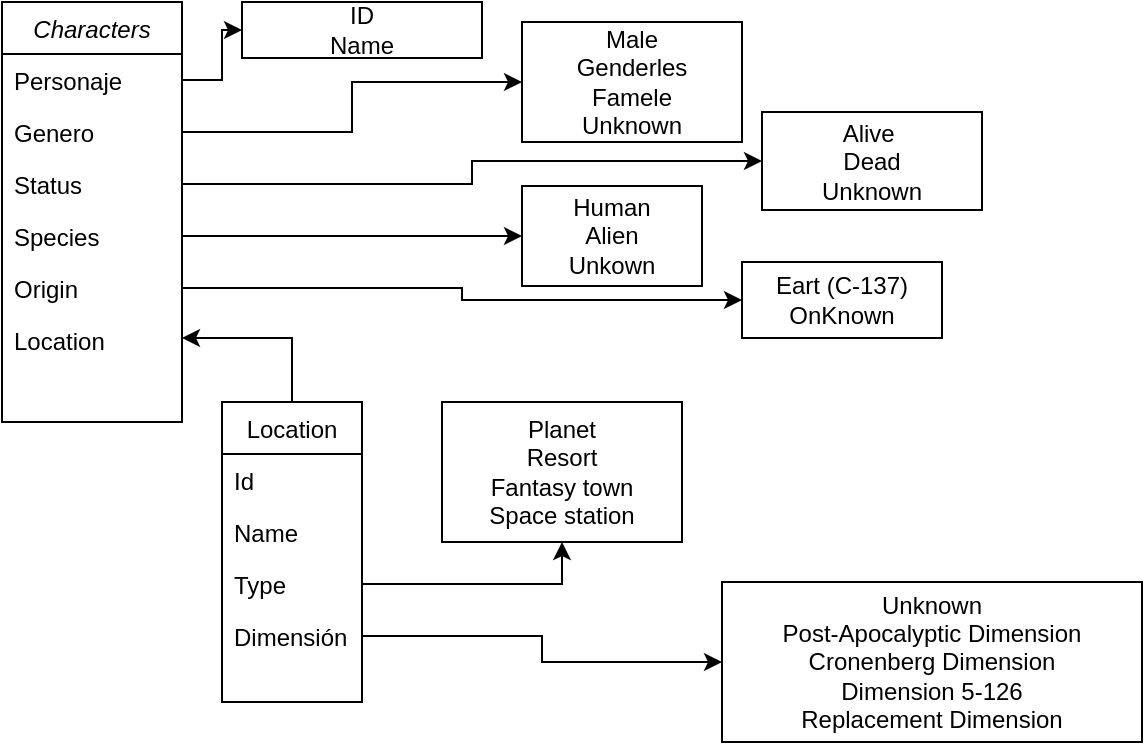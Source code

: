 <mxfile version="21.0.8" type="github">
  <diagram id="C5RBs43oDa-KdzZeNtuy" name="Page-1">
    <mxGraphModel dx="1050" dy="541" grid="1" gridSize="10" guides="1" tooltips="1" connect="1" arrows="1" fold="1" page="1" pageScale="1" pageWidth="827" pageHeight="1169" math="0" shadow="0">
      <root>
        <mxCell id="WIyWlLk6GJQsqaUBKTNV-0" />
        <mxCell id="WIyWlLk6GJQsqaUBKTNV-1" parent="WIyWlLk6GJQsqaUBKTNV-0" />
        <mxCell id="zkfFHV4jXpPFQw0GAbJ--0" value="Characters" style="swimlane;fontStyle=2;align=center;verticalAlign=top;childLayout=stackLayout;horizontal=1;startSize=26;horizontalStack=0;resizeParent=1;resizeLast=0;collapsible=1;marginBottom=0;rounded=0;shadow=0;strokeWidth=1;" parent="WIyWlLk6GJQsqaUBKTNV-1" vertex="1">
          <mxGeometry width="90" height="210" as="geometry">
            <mxRectangle x="220" y="120" width="160" height="26" as="alternateBounds" />
          </mxGeometry>
        </mxCell>
        <mxCell id="4PXZzHdIkV72jyfC1fxU-6" value="Personaje" style="text;align=left;verticalAlign=top;spacingLeft=4;spacingRight=4;overflow=hidden;rotatable=0;points=[[0,0.5],[1,0.5]];portConstraint=eastwest;" vertex="1" parent="zkfFHV4jXpPFQw0GAbJ--0">
          <mxGeometry y="26" width="90" height="26" as="geometry" />
        </mxCell>
        <mxCell id="zkfFHV4jXpPFQw0GAbJ--2" value="Genero" style="text;align=left;verticalAlign=top;spacingLeft=4;spacingRight=4;overflow=hidden;rotatable=0;points=[[0,0.5],[1,0.5]];portConstraint=eastwest;rounded=0;shadow=0;html=0;" parent="zkfFHV4jXpPFQw0GAbJ--0" vertex="1">
          <mxGeometry y="52" width="90" height="26" as="geometry" />
        </mxCell>
        <mxCell id="zkfFHV4jXpPFQw0GAbJ--3" value="Status" style="text;align=left;verticalAlign=top;spacingLeft=4;spacingRight=4;overflow=hidden;rotatable=0;points=[[0,0.5],[1,0.5]];portConstraint=eastwest;rounded=0;shadow=0;html=0;" parent="zkfFHV4jXpPFQw0GAbJ--0" vertex="1">
          <mxGeometry y="78" width="90" height="26" as="geometry" />
        </mxCell>
        <mxCell id="zkfFHV4jXpPFQw0GAbJ--5" value="Species" style="text;align=left;verticalAlign=top;spacingLeft=4;spacingRight=4;overflow=hidden;rotatable=0;points=[[0,0.5],[1,0.5]];portConstraint=eastwest;" parent="zkfFHV4jXpPFQw0GAbJ--0" vertex="1">
          <mxGeometry y="104" width="90" height="26" as="geometry" />
        </mxCell>
        <mxCell id="4PXZzHdIkV72jyfC1fxU-3" value="Origin" style="text;align=left;verticalAlign=top;spacingLeft=4;spacingRight=4;overflow=hidden;rotatable=0;points=[[0,0.5],[1,0.5]];portConstraint=eastwest;" vertex="1" parent="zkfFHV4jXpPFQw0GAbJ--0">
          <mxGeometry y="130" width="90" height="26" as="geometry" />
        </mxCell>
        <mxCell id="4PXZzHdIkV72jyfC1fxU-4" value="Location" style="text;align=left;verticalAlign=top;spacingLeft=4;spacingRight=4;overflow=hidden;rotatable=0;points=[[0,0.5],[1,0.5]];portConstraint=eastwest;" vertex="1" parent="zkfFHV4jXpPFQw0GAbJ--0">
          <mxGeometry y="156" width="90" height="24" as="geometry" />
        </mxCell>
        <mxCell id="4PXZzHdIkV72jyfC1fxU-25" style="edgeStyle=orthogonalEdgeStyle;rounded=0;orthogonalLoop=1;jettySize=auto;html=1;exitX=0.5;exitY=0;exitDx=0;exitDy=0;" edge="1" parent="WIyWlLk6GJQsqaUBKTNV-1" source="zkfFHV4jXpPFQw0GAbJ--6" target="4PXZzHdIkV72jyfC1fxU-4">
          <mxGeometry relative="1" as="geometry" />
        </mxCell>
        <mxCell id="zkfFHV4jXpPFQw0GAbJ--6" value="Location" style="swimlane;fontStyle=0;align=center;verticalAlign=top;childLayout=stackLayout;horizontal=1;startSize=26;horizontalStack=0;resizeParent=1;resizeLast=0;collapsible=1;marginBottom=0;rounded=0;shadow=0;strokeWidth=1;" parent="WIyWlLk6GJQsqaUBKTNV-1" vertex="1">
          <mxGeometry x="110" y="200" width="70" height="150" as="geometry">
            <mxRectangle x="130" y="380" width="160" height="26" as="alternateBounds" />
          </mxGeometry>
        </mxCell>
        <mxCell id="zkfFHV4jXpPFQw0GAbJ--7" value="Id" style="text;align=left;verticalAlign=top;spacingLeft=4;spacingRight=4;overflow=hidden;rotatable=0;points=[[0,0.5],[1,0.5]];portConstraint=eastwest;" parent="zkfFHV4jXpPFQw0GAbJ--6" vertex="1">
          <mxGeometry y="26" width="70" height="26" as="geometry" />
        </mxCell>
        <mxCell id="zkfFHV4jXpPFQw0GAbJ--8" value="Name" style="text;align=left;verticalAlign=top;spacingLeft=4;spacingRight=4;overflow=hidden;rotatable=0;points=[[0,0.5],[1,0.5]];portConstraint=eastwest;rounded=0;shadow=0;html=0;" parent="zkfFHV4jXpPFQw0GAbJ--6" vertex="1">
          <mxGeometry y="52" width="70" height="26" as="geometry" />
        </mxCell>
        <mxCell id="zkfFHV4jXpPFQw0GAbJ--11" value="Type" style="text;align=left;verticalAlign=top;spacingLeft=4;spacingRight=4;overflow=hidden;rotatable=0;points=[[0,0.5],[1,0.5]];portConstraint=eastwest;" parent="zkfFHV4jXpPFQw0GAbJ--6" vertex="1">
          <mxGeometry y="78" width="70" height="26" as="geometry" />
        </mxCell>
        <mxCell id="4PXZzHdIkV72jyfC1fxU-30" value="Dimensión" style="text;align=left;verticalAlign=top;spacingLeft=4;spacingRight=4;overflow=hidden;rotatable=0;points=[[0,0.5],[1,0.5]];portConstraint=eastwest;" vertex="1" parent="zkfFHV4jXpPFQw0GAbJ--6">
          <mxGeometry y="104" width="70" height="26" as="geometry" />
        </mxCell>
        <mxCell id="4PXZzHdIkV72jyfC1fxU-8" value="" style="edgeStyle=orthogonalEdgeStyle;rounded=0;orthogonalLoop=1;jettySize=auto;html=1;" edge="1" parent="WIyWlLk6GJQsqaUBKTNV-1" source="4PXZzHdIkV72jyfC1fxU-6" target="4PXZzHdIkV72jyfC1fxU-7">
          <mxGeometry relative="1" as="geometry" />
        </mxCell>
        <mxCell id="4PXZzHdIkV72jyfC1fxU-7" value="ID&lt;br&gt;Name" style="whiteSpace=wrap;html=1;" vertex="1" parent="WIyWlLk6GJQsqaUBKTNV-1">
          <mxGeometry x="120" width="120" height="28" as="geometry" />
        </mxCell>
        <mxCell id="4PXZzHdIkV72jyfC1fxU-10" value="Male&lt;br&gt;Genderles&lt;br&gt;Famele&lt;br&gt;Unknown" style="whiteSpace=wrap;html=1;" vertex="1" parent="WIyWlLk6GJQsqaUBKTNV-1">
          <mxGeometry x="260" y="10" width="110" height="60" as="geometry" />
        </mxCell>
        <mxCell id="4PXZzHdIkV72jyfC1fxU-11" value="" style="edgeStyle=orthogonalEdgeStyle;rounded=0;orthogonalLoop=1;jettySize=auto;html=1;" edge="1" parent="WIyWlLk6GJQsqaUBKTNV-1" source="zkfFHV4jXpPFQw0GAbJ--2" target="4PXZzHdIkV72jyfC1fxU-10">
          <mxGeometry relative="1" as="geometry" />
        </mxCell>
        <mxCell id="4PXZzHdIkV72jyfC1fxU-14" value="Alive&amp;nbsp;&lt;br&gt;Dead&lt;br&gt;Unknown" style="whiteSpace=wrap;html=1;" vertex="1" parent="WIyWlLk6GJQsqaUBKTNV-1">
          <mxGeometry x="380" y="55" width="110" height="49" as="geometry" />
        </mxCell>
        <mxCell id="4PXZzHdIkV72jyfC1fxU-15" value="" style="edgeStyle=orthogonalEdgeStyle;rounded=0;orthogonalLoop=1;jettySize=auto;html=1;" edge="1" parent="WIyWlLk6GJQsqaUBKTNV-1" source="zkfFHV4jXpPFQw0GAbJ--3" target="4PXZzHdIkV72jyfC1fxU-14">
          <mxGeometry relative="1" as="geometry" />
        </mxCell>
        <mxCell id="4PXZzHdIkV72jyfC1fxU-16" value="Human&lt;br&gt;Alien&lt;br&gt;Unkown" style="whiteSpace=wrap;html=1;" vertex="1" parent="WIyWlLk6GJQsqaUBKTNV-1">
          <mxGeometry x="260" y="92" width="90" height="50" as="geometry" />
        </mxCell>
        <mxCell id="4PXZzHdIkV72jyfC1fxU-17" value="" style="edgeStyle=orthogonalEdgeStyle;rounded=0;orthogonalLoop=1;jettySize=auto;html=1;" edge="1" parent="WIyWlLk6GJQsqaUBKTNV-1" source="zkfFHV4jXpPFQw0GAbJ--5" target="4PXZzHdIkV72jyfC1fxU-16">
          <mxGeometry relative="1" as="geometry" />
        </mxCell>
        <mxCell id="4PXZzHdIkV72jyfC1fxU-19" value="" style="edgeStyle=orthogonalEdgeStyle;rounded=0;orthogonalLoop=1;jettySize=auto;html=1;" edge="1" parent="WIyWlLk6GJQsqaUBKTNV-1" source="4PXZzHdIkV72jyfC1fxU-3" target="4PXZzHdIkV72jyfC1fxU-18">
          <mxGeometry relative="1" as="geometry" />
        </mxCell>
        <mxCell id="4PXZzHdIkV72jyfC1fxU-18" value="Eart (C-137)&lt;br&gt;OnKnown" style="whiteSpace=wrap;html=1;" vertex="1" parent="WIyWlLk6GJQsqaUBKTNV-1">
          <mxGeometry x="370" y="130" width="100" height="38" as="geometry" />
        </mxCell>
        <mxCell id="4PXZzHdIkV72jyfC1fxU-37" value="Planet&lt;br&gt;Resort&lt;br&gt;Fantasy town&lt;br&gt;Space station" style="whiteSpace=wrap;html=1;" vertex="1" parent="WIyWlLk6GJQsqaUBKTNV-1">
          <mxGeometry x="220" y="200" width="120" height="70" as="geometry" />
        </mxCell>
        <mxCell id="4PXZzHdIkV72jyfC1fxU-38" value="" style="edgeStyle=orthogonalEdgeStyle;rounded=0;orthogonalLoop=1;jettySize=auto;html=1;" edge="1" parent="WIyWlLk6GJQsqaUBKTNV-1" source="zkfFHV4jXpPFQw0GAbJ--11" target="4PXZzHdIkV72jyfC1fxU-37">
          <mxGeometry relative="1" as="geometry" />
        </mxCell>
        <mxCell id="4PXZzHdIkV72jyfC1fxU-39" value="Unknown&lt;br&gt;Post-Apocalyptic Dimension&lt;br&gt;Cronenberg Dimension&lt;br&gt;Dimension 5-126&lt;br&gt;Replacement Dimension" style="whiteSpace=wrap;html=1;" vertex="1" parent="WIyWlLk6GJQsqaUBKTNV-1">
          <mxGeometry x="360" y="290" width="210" height="80" as="geometry" />
        </mxCell>
        <mxCell id="4PXZzHdIkV72jyfC1fxU-40" value="" style="edgeStyle=orthogonalEdgeStyle;rounded=0;orthogonalLoop=1;jettySize=auto;html=1;" edge="1" parent="WIyWlLk6GJQsqaUBKTNV-1" source="4PXZzHdIkV72jyfC1fxU-30" target="4PXZzHdIkV72jyfC1fxU-39">
          <mxGeometry relative="1" as="geometry" />
        </mxCell>
      </root>
    </mxGraphModel>
  </diagram>
</mxfile>
